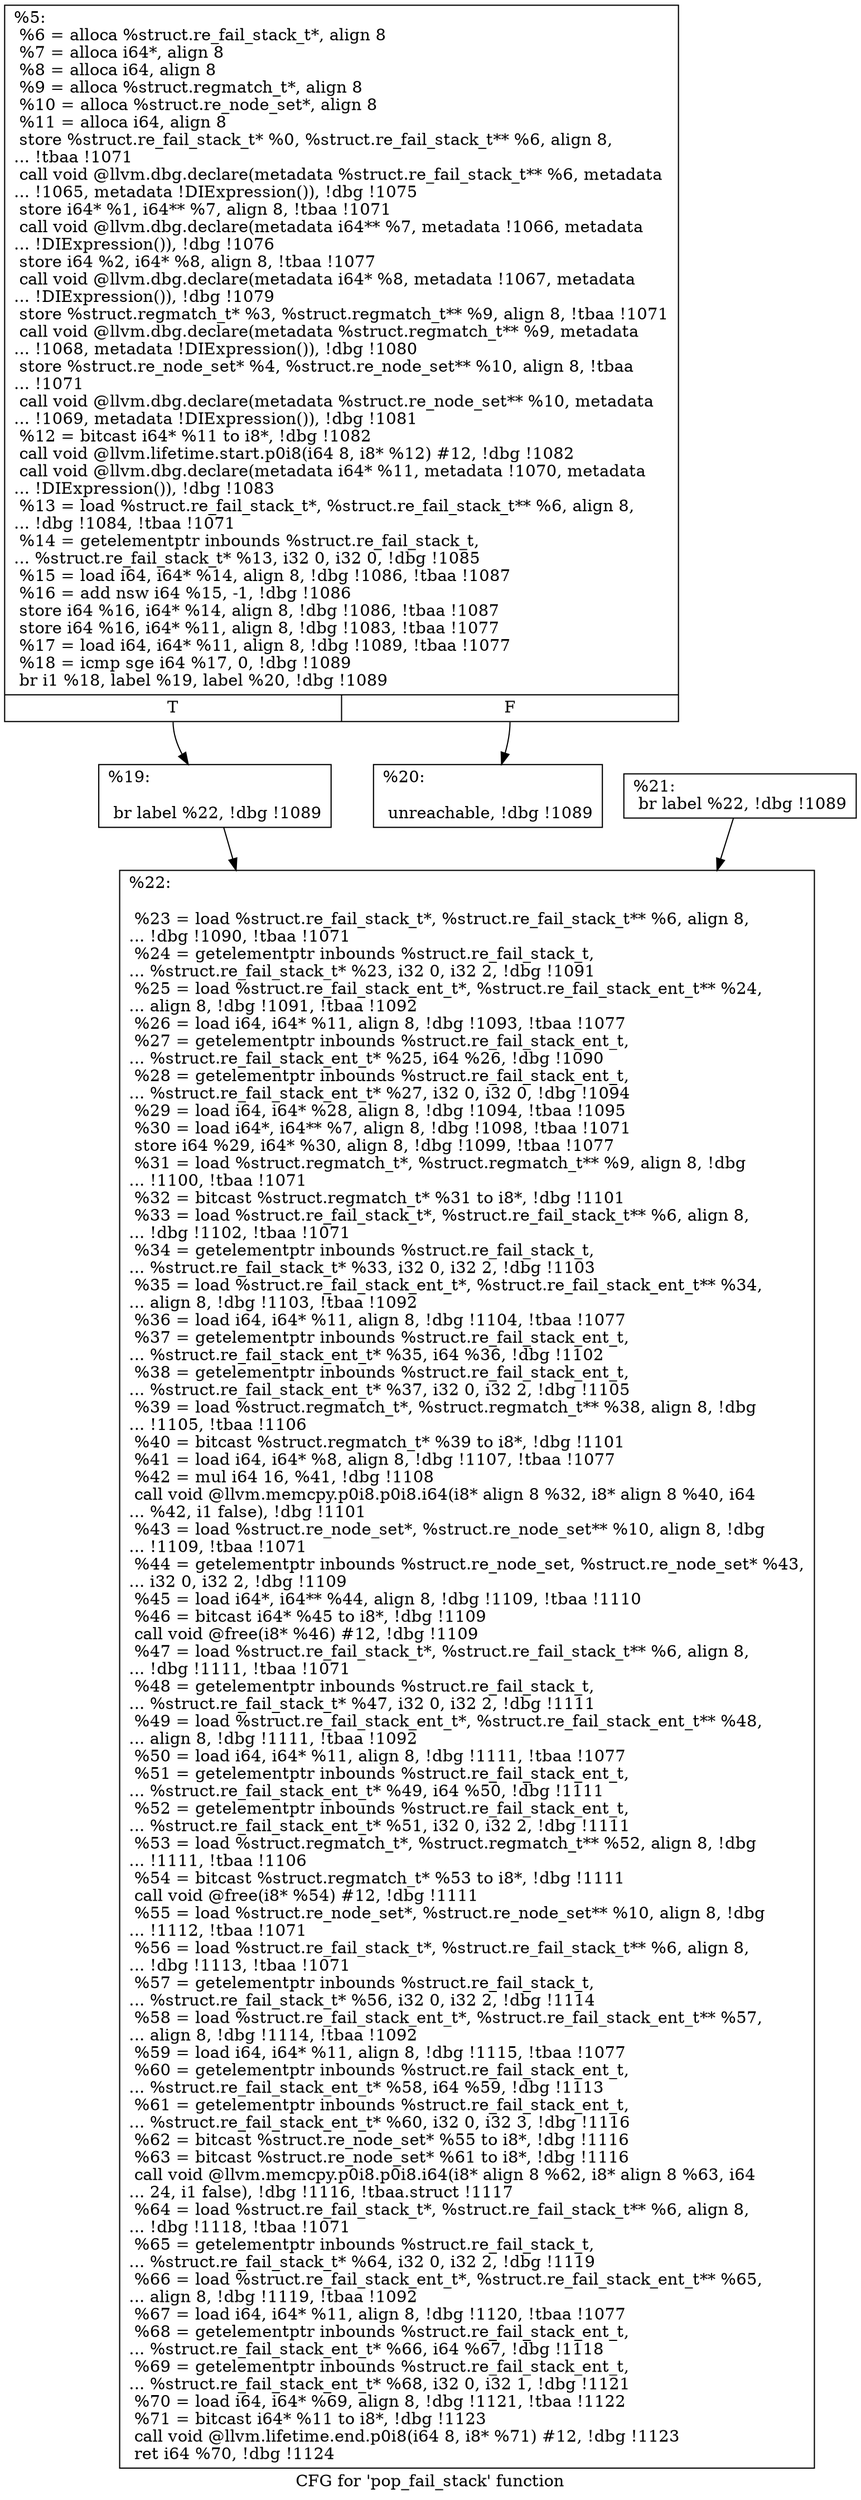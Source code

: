 digraph "CFG for 'pop_fail_stack' function" {
	label="CFG for 'pop_fail_stack' function";

	Node0xe1e130 [shape=record,label="{%5:\l  %6 = alloca %struct.re_fail_stack_t*, align 8\l  %7 = alloca i64*, align 8\l  %8 = alloca i64, align 8\l  %9 = alloca %struct.regmatch_t*, align 8\l  %10 = alloca %struct.re_node_set*, align 8\l  %11 = alloca i64, align 8\l  store %struct.re_fail_stack_t* %0, %struct.re_fail_stack_t** %6, align 8,\l... !tbaa !1071\l  call void @llvm.dbg.declare(metadata %struct.re_fail_stack_t** %6, metadata\l... !1065, metadata !DIExpression()), !dbg !1075\l  store i64* %1, i64** %7, align 8, !tbaa !1071\l  call void @llvm.dbg.declare(metadata i64** %7, metadata !1066, metadata\l... !DIExpression()), !dbg !1076\l  store i64 %2, i64* %8, align 8, !tbaa !1077\l  call void @llvm.dbg.declare(metadata i64* %8, metadata !1067, metadata\l... !DIExpression()), !dbg !1079\l  store %struct.regmatch_t* %3, %struct.regmatch_t** %9, align 8, !tbaa !1071\l  call void @llvm.dbg.declare(metadata %struct.regmatch_t** %9, metadata\l... !1068, metadata !DIExpression()), !dbg !1080\l  store %struct.re_node_set* %4, %struct.re_node_set** %10, align 8, !tbaa\l... !1071\l  call void @llvm.dbg.declare(metadata %struct.re_node_set** %10, metadata\l... !1069, metadata !DIExpression()), !dbg !1081\l  %12 = bitcast i64* %11 to i8*, !dbg !1082\l  call void @llvm.lifetime.start.p0i8(i64 8, i8* %12) #12, !dbg !1082\l  call void @llvm.dbg.declare(metadata i64* %11, metadata !1070, metadata\l... !DIExpression()), !dbg !1083\l  %13 = load %struct.re_fail_stack_t*, %struct.re_fail_stack_t** %6, align 8,\l... !dbg !1084, !tbaa !1071\l  %14 = getelementptr inbounds %struct.re_fail_stack_t,\l... %struct.re_fail_stack_t* %13, i32 0, i32 0, !dbg !1085\l  %15 = load i64, i64* %14, align 8, !dbg !1086, !tbaa !1087\l  %16 = add nsw i64 %15, -1, !dbg !1086\l  store i64 %16, i64* %14, align 8, !dbg !1086, !tbaa !1087\l  store i64 %16, i64* %11, align 8, !dbg !1083, !tbaa !1077\l  %17 = load i64, i64* %11, align 8, !dbg !1089, !tbaa !1077\l  %18 = icmp sge i64 %17, 0, !dbg !1089\l  br i1 %18, label %19, label %20, !dbg !1089\l|{<s0>T|<s1>F}}"];
	Node0xe1e130:s0 -> Node0xe24b60;
	Node0xe1e130:s1 -> Node0xe24bb0;
	Node0xe24b60 [shape=record,label="{%19:\l\l  br label %22, !dbg !1089\l}"];
	Node0xe24b60 -> Node0xe24c50;
	Node0xe24bb0 [shape=record,label="{%20:\l\l  unreachable, !dbg !1089\l}"];
	Node0xe24c00 [shape=record,label="{%21:                                                  \l  br label %22, !dbg !1089\l}"];
	Node0xe24c00 -> Node0xe24c50;
	Node0xe24c50 [shape=record,label="{%22:\l\l  %23 = load %struct.re_fail_stack_t*, %struct.re_fail_stack_t** %6, align 8,\l... !dbg !1090, !tbaa !1071\l  %24 = getelementptr inbounds %struct.re_fail_stack_t,\l... %struct.re_fail_stack_t* %23, i32 0, i32 2, !dbg !1091\l  %25 = load %struct.re_fail_stack_ent_t*, %struct.re_fail_stack_ent_t** %24,\l... align 8, !dbg !1091, !tbaa !1092\l  %26 = load i64, i64* %11, align 8, !dbg !1093, !tbaa !1077\l  %27 = getelementptr inbounds %struct.re_fail_stack_ent_t,\l... %struct.re_fail_stack_ent_t* %25, i64 %26, !dbg !1090\l  %28 = getelementptr inbounds %struct.re_fail_stack_ent_t,\l... %struct.re_fail_stack_ent_t* %27, i32 0, i32 0, !dbg !1094\l  %29 = load i64, i64* %28, align 8, !dbg !1094, !tbaa !1095\l  %30 = load i64*, i64** %7, align 8, !dbg !1098, !tbaa !1071\l  store i64 %29, i64* %30, align 8, !dbg !1099, !tbaa !1077\l  %31 = load %struct.regmatch_t*, %struct.regmatch_t** %9, align 8, !dbg\l... !1100, !tbaa !1071\l  %32 = bitcast %struct.regmatch_t* %31 to i8*, !dbg !1101\l  %33 = load %struct.re_fail_stack_t*, %struct.re_fail_stack_t** %6, align 8,\l... !dbg !1102, !tbaa !1071\l  %34 = getelementptr inbounds %struct.re_fail_stack_t,\l... %struct.re_fail_stack_t* %33, i32 0, i32 2, !dbg !1103\l  %35 = load %struct.re_fail_stack_ent_t*, %struct.re_fail_stack_ent_t** %34,\l... align 8, !dbg !1103, !tbaa !1092\l  %36 = load i64, i64* %11, align 8, !dbg !1104, !tbaa !1077\l  %37 = getelementptr inbounds %struct.re_fail_stack_ent_t,\l... %struct.re_fail_stack_ent_t* %35, i64 %36, !dbg !1102\l  %38 = getelementptr inbounds %struct.re_fail_stack_ent_t,\l... %struct.re_fail_stack_ent_t* %37, i32 0, i32 2, !dbg !1105\l  %39 = load %struct.regmatch_t*, %struct.regmatch_t** %38, align 8, !dbg\l... !1105, !tbaa !1106\l  %40 = bitcast %struct.regmatch_t* %39 to i8*, !dbg !1101\l  %41 = load i64, i64* %8, align 8, !dbg !1107, !tbaa !1077\l  %42 = mul i64 16, %41, !dbg !1108\l  call void @llvm.memcpy.p0i8.p0i8.i64(i8* align 8 %32, i8* align 8 %40, i64\l... %42, i1 false), !dbg !1101\l  %43 = load %struct.re_node_set*, %struct.re_node_set** %10, align 8, !dbg\l... !1109, !tbaa !1071\l  %44 = getelementptr inbounds %struct.re_node_set, %struct.re_node_set* %43,\l... i32 0, i32 2, !dbg !1109\l  %45 = load i64*, i64** %44, align 8, !dbg !1109, !tbaa !1110\l  %46 = bitcast i64* %45 to i8*, !dbg !1109\l  call void @free(i8* %46) #12, !dbg !1109\l  %47 = load %struct.re_fail_stack_t*, %struct.re_fail_stack_t** %6, align 8,\l... !dbg !1111, !tbaa !1071\l  %48 = getelementptr inbounds %struct.re_fail_stack_t,\l... %struct.re_fail_stack_t* %47, i32 0, i32 2, !dbg !1111\l  %49 = load %struct.re_fail_stack_ent_t*, %struct.re_fail_stack_ent_t** %48,\l... align 8, !dbg !1111, !tbaa !1092\l  %50 = load i64, i64* %11, align 8, !dbg !1111, !tbaa !1077\l  %51 = getelementptr inbounds %struct.re_fail_stack_ent_t,\l... %struct.re_fail_stack_ent_t* %49, i64 %50, !dbg !1111\l  %52 = getelementptr inbounds %struct.re_fail_stack_ent_t,\l... %struct.re_fail_stack_ent_t* %51, i32 0, i32 2, !dbg !1111\l  %53 = load %struct.regmatch_t*, %struct.regmatch_t** %52, align 8, !dbg\l... !1111, !tbaa !1106\l  %54 = bitcast %struct.regmatch_t* %53 to i8*, !dbg !1111\l  call void @free(i8* %54) #12, !dbg !1111\l  %55 = load %struct.re_node_set*, %struct.re_node_set** %10, align 8, !dbg\l... !1112, !tbaa !1071\l  %56 = load %struct.re_fail_stack_t*, %struct.re_fail_stack_t** %6, align 8,\l... !dbg !1113, !tbaa !1071\l  %57 = getelementptr inbounds %struct.re_fail_stack_t,\l... %struct.re_fail_stack_t* %56, i32 0, i32 2, !dbg !1114\l  %58 = load %struct.re_fail_stack_ent_t*, %struct.re_fail_stack_ent_t** %57,\l... align 8, !dbg !1114, !tbaa !1092\l  %59 = load i64, i64* %11, align 8, !dbg !1115, !tbaa !1077\l  %60 = getelementptr inbounds %struct.re_fail_stack_ent_t,\l... %struct.re_fail_stack_ent_t* %58, i64 %59, !dbg !1113\l  %61 = getelementptr inbounds %struct.re_fail_stack_ent_t,\l... %struct.re_fail_stack_ent_t* %60, i32 0, i32 3, !dbg !1116\l  %62 = bitcast %struct.re_node_set* %55 to i8*, !dbg !1116\l  %63 = bitcast %struct.re_node_set* %61 to i8*, !dbg !1116\l  call void @llvm.memcpy.p0i8.p0i8.i64(i8* align 8 %62, i8* align 8 %63, i64\l... 24, i1 false), !dbg !1116, !tbaa.struct !1117\l  %64 = load %struct.re_fail_stack_t*, %struct.re_fail_stack_t** %6, align 8,\l... !dbg !1118, !tbaa !1071\l  %65 = getelementptr inbounds %struct.re_fail_stack_t,\l... %struct.re_fail_stack_t* %64, i32 0, i32 2, !dbg !1119\l  %66 = load %struct.re_fail_stack_ent_t*, %struct.re_fail_stack_ent_t** %65,\l... align 8, !dbg !1119, !tbaa !1092\l  %67 = load i64, i64* %11, align 8, !dbg !1120, !tbaa !1077\l  %68 = getelementptr inbounds %struct.re_fail_stack_ent_t,\l... %struct.re_fail_stack_ent_t* %66, i64 %67, !dbg !1118\l  %69 = getelementptr inbounds %struct.re_fail_stack_ent_t,\l... %struct.re_fail_stack_ent_t* %68, i32 0, i32 1, !dbg !1121\l  %70 = load i64, i64* %69, align 8, !dbg !1121, !tbaa !1122\l  %71 = bitcast i64* %11 to i8*, !dbg !1123\l  call void @llvm.lifetime.end.p0i8(i64 8, i8* %71) #12, !dbg !1123\l  ret i64 %70, !dbg !1124\l}"];
}
